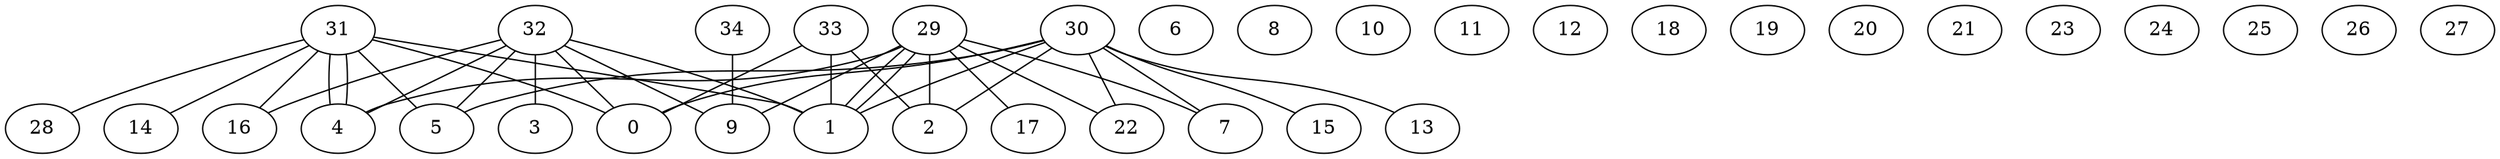 graph G {
0;
1;
2;
3;
4;
5;
6;
7;
8;
9;
10;
11;
12;
13;
14;
15;
16;
17;
18;
19;
20;
21;
22;
23;
24;
25;
26;
27;
28;
29;
30;
31;
32;
33;
34;
34--9 ;
33--2 ;
33--1 ;
33--0 ;
32--16 ;
32--5 ;
32--9 ;
32--4 ;
32--3 ;
32--1 ;
32--0 ;
31--1 ;
31--4 ;
31--28 ;
31--14 ;
31--16 ;
31--4 ;
31--5 ;
31--0 ;
30--2 ;
30--7 ;
30--5 ;
30--22 ;
30--15 ;
30--13 ;
30--1 ;
30--0 ;
29--17 ;
29--4 ;
29--7 ;
29--9 ;
29--1 ;
29--2 ;
29--22 ;
29--1 ;
}
